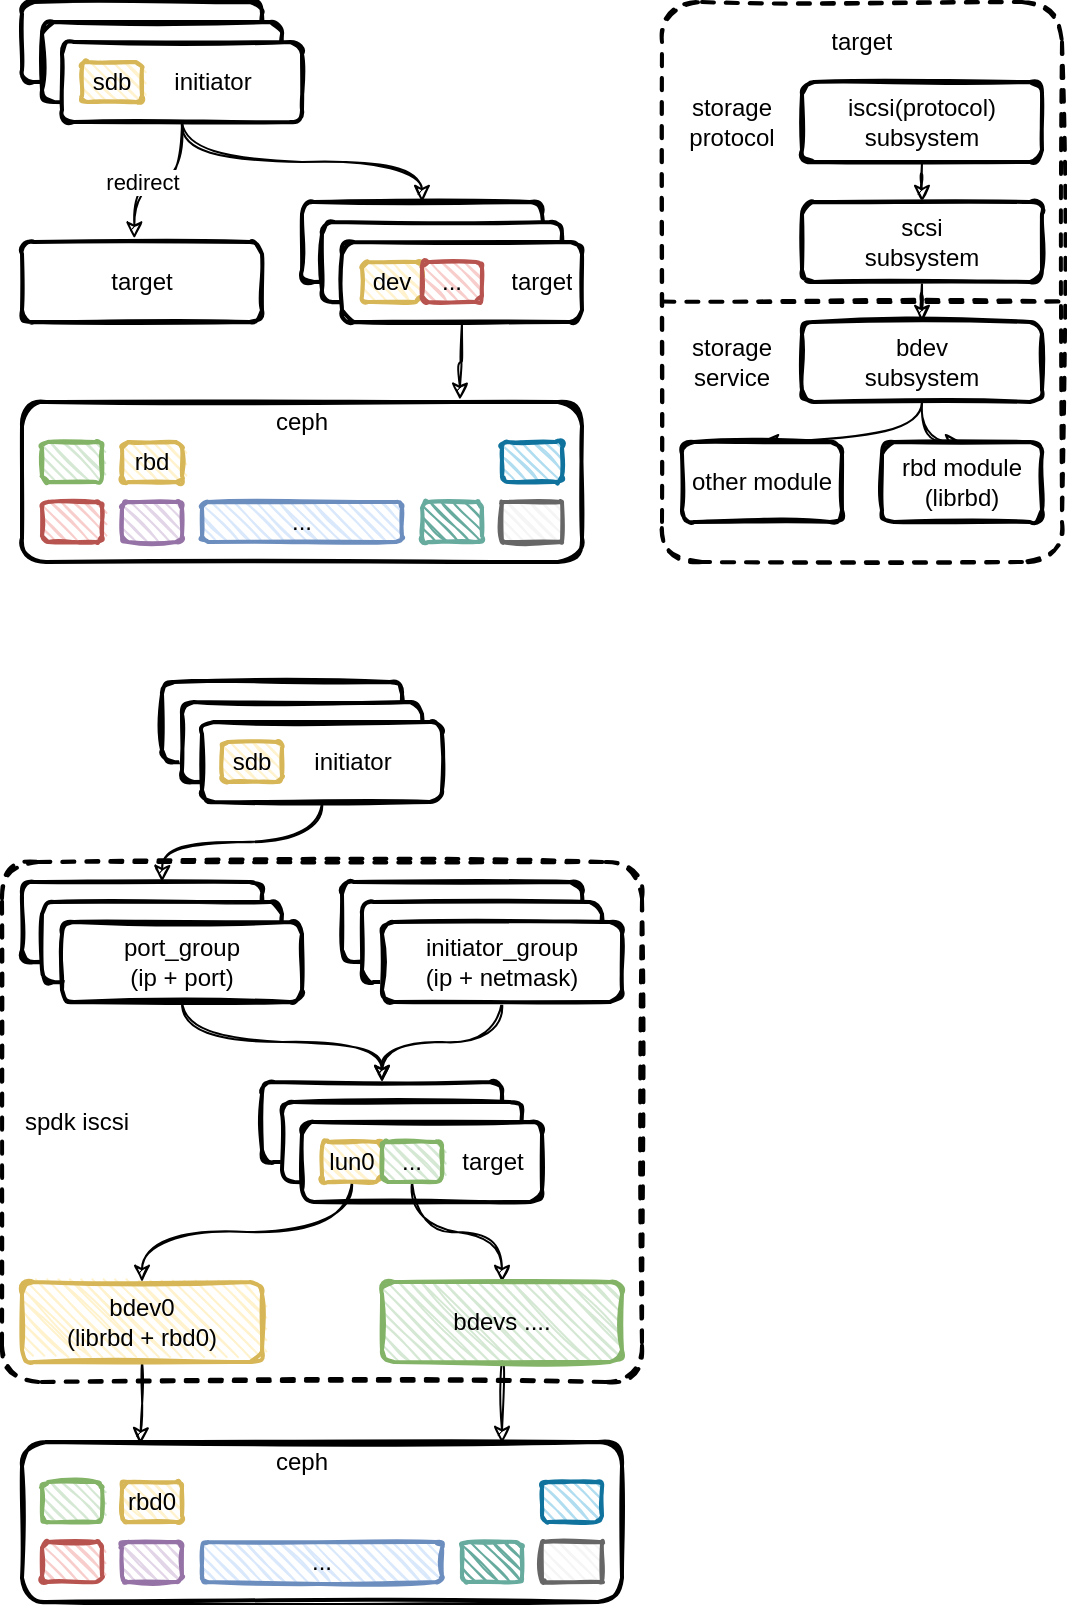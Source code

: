 <mxfile version="14.9.0" type="github" pages="2">
  <diagram id="i9xB6vIa-M3ynYu9pXNj" name="spdk_ceph">
    <mxGraphModel dx="813" dy="528" grid="1" gridSize="10" guides="1" tooltips="1" connect="1" arrows="1" fold="1" page="1" pageScale="1" pageWidth="827" pageHeight="1169" math="0" shadow="0">
      <root>
        <mxCell id="KVv1kEaTQHlU4v2rQUdV-0" />
        <mxCell id="KVv1kEaTQHlU4v2rQUdV-1" parent="KVv1kEaTQHlU4v2rQUdV-0" />
        <mxCell id="cXr7WVBPz9ogLk4yMUwH-47" value="" style="rounded=1;whiteSpace=wrap;html=1;strokeWidth=2;fillWeight=4;hachureGap=8;hachureAngle=45;sketch=1;shadow=0;fontSize=12;fontColor=#000000;dashed=1;arcSize=7;fillColor=#FFFFFF;" vertex="1" parent="KVv1kEaTQHlU4v2rQUdV-1">
          <mxGeometry x="30" y="470" width="320" height="260" as="geometry" />
        </mxCell>
        <mxCell id="8o0k4oYvMyt-2cOQT7aP-73" value="" style="rounded=1;whiteSpace=wrap;html=1;strokeWidth=2;fillWeight=4;hachureGap=8;hachureAngle=45;sketch=1;shadow=0;fontSize=12;fontColor=#000000;fillColor=#FFFFFF;dashed=1;arcSize=10;" parent="KVv1kEaTQHlU4v2rQUdV-1" vertex="1">
          <mxGeometry x="360" y="40" width="200" height="280" as="geometry" />
        </mxCell>
        <UserObject label="target" placeholders="1" name="Variable" id="8o0k4oYvMyt-2cOQT7aP-74">
          <mxCell style="text;html=1;strokeColor=none;fillColor=none;align=center;verticalAlign=middle;whiteSpace=wrap;overflow=hidden;" parent="KVv1kEaTQHlU4v2rQUdV-1" vertex="1">
            <mxGeometry x="440" y="50" width="40" height="20" as="geometry" />
          </mxCell>
        </UserObject>
        <mxCell id="8o0k4oYvMyt-2cOQT7aP-78" style="edgeStyle=orthogonalEdgeStyle;curved=1;rounded=0;sketch=1;orthogonalLoop=1;jettySize=auto;html=1;entryX=0.5;entryY=0;entryDx=0;entryDy=0;" parent="KVv1kEaTQHlU4v2rQUdV-1" source="8o0k4oYvMyt-2cOQT7aP-75" target="8o0k4oYvMyt-2cOQT7aP-77" edge="1">
          <mxGeometry relative="1" as="geometry" />
        </mxCell>
        <mxCell id="8o0k4oYvMyt-2cOQT7aP-75" value="iscsi(protocol)&lt;br&gt;subsystem" style="rounded=1;whiteSpace=wrap;html=1;strokeWidth=2;fillWeight=4;hachureGap=8;hachureAngle=45;sketch=1;shadow=0;fontSize=12;fontColor=#000000;fillColor=#FFFFFF;" parent="KVv1kEaTQHlU4v2rQUdV-1" vertex="1">
          <mxGeometry x="430" y="80" width="120" height="40" as="geometry" />
        </mxCell>
        <UserObject label="storage&lt;br&gt;protocol" placeholders="1" name="Variable" id="8o0k4oYvMyt-2cOQT7aP-76">
          <mxCell style="text;html=1;strokeColor=none;fillColor=none;align=center;verticalAlign=middle;whiteSpace=wrap;overflow=hidden;" parent="KVv1kEaTQHlU4v2rQUdV-1" vertex="1">
            <mxGeometry x="370" y="80" width="50" height="40" as="geometry" />
          </mxCell>
        </UserObject>
        <mxCell id="8o0k4oYvMyt-2cOQT7aP-80" style="edgeStyle=orthogonalEdgeStyle;curved=1;rounded=0;sketch=1;orthogonalLoop=1;jettySize=auto;html=1;entryX=0.5;entryY=0;entryDx=0;entryDy=0;" parent="KVv1kEaTQHlU4v2rQUdV-1" source="8o0k4oYvMyt-2cOQT7aP-77" target="8o0k4oYvMyt-2cOQT7aP-79" edge="1">
          <mxGeometry relative="1" as="geometry" />
        </mxCell>
        <mxCell id="8o0k4oYvMyt-2cOQT7aP-77" value="scsi&lt;br&gt;subsystem" style="rounded=1;whiteSpace=wrap;html=1;strokeWidth=2;fillWeight=4;hachureGap=8;hachureAngle=45;sketch=1;shadow=0;fontSize=12;fontColor=#000000;fillColor=#FFFFFF;" parent="KVv1kEaTQHlU4v2rQUdV-1" vertex="1">
          <mxGeometry x="430" y="140" width="120" height="40" as="geometry" />
        </mxCell>
        <mxCell id="8o0k4oYvMyt-2cOQT7aP-84" style="edgeStyle=orthogonalEdgeStyle;rounded=0;sketch=1;orthogonalLoop=1;jettySize=auto;html=1;curved=1;" parent="KVv1kEaTQHlU4v2rQUdV-1" source="8o0k4oYvMyt-2cOQT7aP-79" target="8o0k4oYvMyt-2cOQT7aP-82" edge="1">
          <mxGeometry relative="1" as="geometry" />
        </mxCell>
        <mxCell id="8o0k4oYvMyt-2cOQT7aP-85" style="edgeStyle=orthogonalEdgeStyle;curved=1;rounded=0;sketch=1;orthogonalLoop=1;jettySize=auto;html=1;entryX=0.5;entryY=0;entryDx=0;entryDy=0;" parent="KVv1kEaTQHlU4v2rQUdV-1" source="8o0k4oYvMyt-2cOQT7aP-79" target="8o0k4oYvMyt-2cOQT7aP-83" edge="1">
          <mxGeometry relative="1" as="geometry" />
        </mxCell>
        <mxCell id="8o0k4oYvMyt-2cOQT7aP-79" value="bdev&lt;br&gt;subsystem" style="rounded=1;whiteSpace=wrap;html=1;strokeWidth=2;fillWeight=4;hachureGap=8;hachureAngle=45;sketch=1;shadow=0;fontSize=12;fontColor=#000000;fillColor=#FFFFFF;" parent="KVv1kEaTQHlU4v2rQUdV-1" vertex="1">
          <mxGeometry x="430" y="200" width="120" height="40" as="geometry" />
        </mxCell>
        <UserObject label="storage&lt;br&gt;service" placeholders="1" name="Variable" id="8o0k4oYvMyt-2cOQT7aP-81">
          <mxCell style="text;html=1;strokeColor=none;fillColor=none;align=center;verticalAlign=middle;whiteSpace=wrap;overflow=hidden;" parent="KVv1kEaTQHlU4v2rQUdV-1" vertex="1">
            <mxGeometry x="370" y="200" width="50" height="40" as="geometry" />
          </mxCell>
        </UserObject>
        <mxCell id="8o0k4oYvMyt-2cOQT7aP-82" value="other module" style="rounded=1;whiteSpace=wrap;html=1;strokeWidth=2;fillWeight=4;hachureGap=8;hachureAngle=45;sketch=1;shadow=0;fontSize=12;fontColor=#000000;fillColor=#FFFFFF;" parent="KVv1kEaTQHlU4v2rQUdV-1" vertex="1">
          <mxGeometry x="370" y="260" width="80" height="40" as="geometry" />
        </mxCell>
        <mxCell id="8o0k4oYvMyt-2cOQT7aP-83" value="rbd module&lt;br&gt;(librbd)" style="rounded=1;whiteSpace=wrap;html=1;strokeWidth=2;fillWeight=4;hachureGap=8;hachureAngle=45;sketch=1;shadow=0;fontSize=12;fontColor=#000000;fillColor=#FFFFFF;" parent="KVv1kEaTQHlU4v2rQUdV-1" vertex="1">
          <mxGeometry x="470" y="260" width="80" height="40" as="geometry" />
        </mxCell>
        <mxCell id="8o0k4oYvMyt-2cOQT7aP-86" value="" style="endArrow=none;dashed=1;html=1;exitX=0.001;exitY=0.535;exitDx=0;exitDy=0;exitPerimeter=0;entryX=1;entryY=0.535;entryDx=0;entryDy=0;entryPerimeter=0;strokeWidth=2;sketch=1;" parent="KVv1kEaTQHlU4v2rQUdV-1" source="8o0k4oYvMyt-2cOQT7aP-73" target="8o0k4oYvMyt-2cOQT7aP-73" edge="1">
          <mxGeometry width="50" height="50" relative="1" as="geometry">
            <mxPoint x="640" y="230" as="sourcePoint" />
            <mxPoint x="690" y="180" as="targetPoint" />
          </mxGeometry>
        </mxCell>
        <mxCell id="cXr7WVBPz9ogLk4yMUwH-0" value="" style="rounded=1;whiteSpace=wrap;html=1;strokeWidth=2;fillWeight=4;hachureGap=8;hachureAngle=45;sketch=1;shadow=0;fontSize=12;fontColor=#000000;fillColor=#FFFFFF;" vertex="1" parent="KVv1kEaTQHlU4v2rQUdV-1">
          <mxGeometry x="110" y="380" width="120" height="40" as="geometry" />
        </mxCell>
        <mxCell id="cXr7WVBPz9ogLk4yMUwH-1" value="" style="rounded=1;whiteSpace=wrap;html=1;strokeWidth=2;fillWeight=4;hachureGap=8;hachureAngle=45;sketch=1;shadow=0;fontSize=12;fontColor=#000000;fillColor=#FFFFFF;" vertex="1" parent="KVv1kEaTQHlU4v2rQUdV-1">
          <mxGeometry x="120" y="390" width="120" height="40" as="geometry" />
        </mxCell>
        <mxCell id="cXr7WVBPz9ogLk4yMUwH-48" style="edgeStyle=orthogonalEdgeStyle;curved=1;rounded=0;sketch=1;orthogonalLoop=1;jettySize=auto;html=1;exitX=0.5;exitY=1;exitDx=0;exitDy=0;" edge="1" parent="KVv1kEaTQHlU4v2rQUdV-1" source="cXr7WVBPz9ogLk4yMUwH-2">
          <mxGeometry relative="1" as="geometry">
            <mxPoint x="110" y="480" as="targetPoint" />
          </mxGeometry>
        </mxCell>
        <mxCell id="cXr7WVBPz9ogLk4yMUwH-2" value="" style="rounded=1;whiteSpace=wrap;html=1;strokeWidth=2;fillWeight=4;hachureGap=8;hachureAngle=45;sketch=1;shadow=0;fontSize=12;fontColor=#000000;fillColor=#FFFFFF;" vertex="1" parent="KVv1kEaTQHlU4v2rQUdV-1">
          <mxGeometry x="130" y="400" width="120" height="40" as="geometry" />
        </mxCell>
        <mxCell id="cXr7WVBPz9ogLk4yMUwH-3" value="sdb" style="rounded=1;whiteSpace=wrap;html=1;strokeWidth=2;fillWeight=1;hachureGap=4;hachureAngle=45;sketch=1;shadow=0;fontSize=12;fillColor=#fff2cc;strokeColor=#d6b656;" vertex="1" parent="KVv1kEaTQHlU4v2rQUdV-1">
          <mxGeometry x="140" y="410" width="30" height="20" as="geometry" />
        </mxCell>
        <mxCell id="cXr7WVBPz9ogLk4yMUwH-30" value="" style="rounded=1;whiteSpace=wrap;html=1;strokeWidth=2;fillWeight=4;hachureGap=8;hachureAngle=45;sketch=1;shadow=0;fontSize=12;fontColor=#000000;fillColor=#FFFFFF;" vertex="1" parent="KVv1kEaTQHlU4v2rQUdV-1">
          <mxGeometry x="40" y="480" width="120" height="40" as="geometry" />
        </mxCell>
        <mxCell id="cXr7WVBPz9ogLk4yMUwH-31" value="" style="rounded=1;whiteSpace=wrap;html=1;strokeWidth=2;fillWeight=4;hachureGap=8;hachureAngle=45;sketch=1;shadow=0;fontSize=12;fontColor=#000000;fillColor=#FFFFFF;" vertex="1" parent="KVv1kEaTQHlU4v2rQUdV-1">
          <mxGeometry x="50" y="490" width="120" height="40" as="geometry" />
        </mxCell>
        <mxCell id="cXr7WVBPz9ogLk4yMUwH-40" style="edgeStyle=orthogonalEdgeStyle;rounded=0;orthogonalLoop=1;jettySize=auto;html=1;entryX=0.5;entryY=0;entryDx=0;entryDy=0;sketch=1;curved=1;" edge="1" parent="KVv1kEaTQHlU4v2rQUdV-1" source="cXr7WVBPz9ogLk4yMUwH-32" target="cXr7WVBPz9ogLk4yMUwH-37">
          <mxGeometry relative="1" as="geometry" />
        </mxCell>
        <mxCell id="cXr7WVBPz9ogLk4yMUwH-32" value="port_group&lt;br&gt;(ip + port)" style="rounded=1;whiteSpace=wrap;html=1;strokeWidth=2;fillWeight=4;hachureGap=8;hachureAngle=45;sketch=1;shadow=0;fontSize=12;fontColor=#000000;fillColor=#FFFFFF;" vertex="1" parent="KVv1kEaTQHlU4v2rQUdV-1">
          <mxGeometry x="60" y="500" width="120" height="40" as="geometry" />
        </mxCell>
        <mxCell id="cXr7WVBPz9ogLk4yMUwH-34" value="" style="rounded=1;whiteSpace=wrap;html=1;strokeWidth=2;fillWeight=4;hachureGap=8;hachureAngle=45;sketch=1;shadow=0;fontSize=12;fontColor=#000000;fillColor=#FFFFFF;" vertex="1" parent="KVv1kEaTQHlU4v2rQUdV-1">
          <mxGeometry x="200" y="480" width="120" height="40" as="geometry" />
        </mxCell>
        <mxCell id="cXr7WVBPz9ogLk4yMUwH-35" value="" style="rounded=1;whiteSpace=wrap;html=1;strokeWidth=2;fillWeight=4;hachureGap=8;hachureAngle=45;sketch=1;shadow=0;fontSize=12;fontColor=#000000;fillColor=#FFFFFF;" vertex="1" parent="KVv1kEaTQHlU4v2rQUdV-1">
          <mxGeometry x="210" y="490" width="120" height="40" as="geometry" />
        </mxCell>
        <mxCell id="cXr7WVBPz9ogLk4yMUwH-41" style="edgeStyle=orthogonalEdgeStyle;curved=1;rounded=0;sketch=1;orthogonalLoop=1;jettySize=auto;html=1;entryX=0.5;entryY=0;entryDx=0;entryDy=0;exitX=0.5;exitY=1;exitDx=0;exitDy=0;" edge="1" parent="KVv1kEaTQHlU4v2rQUdV-1" source="cXr7WVBPz9ogLk4yMUwH-33" target="cXr7WVBPz9ogLk4yMUwH-37">
          <mxGeometry relative="1" as="geometry" />
        </mxCell>
        <mxCell id="cXr7WVBPz9ogLk4yMUwH-33" value="initiator_group&lt;br&gt;(ip + netmask)" style="rounded=1;whiteSpace=wrap;html=1;strokeWidth=2;fillWeight=4;hachureGap=8;hachureAngle=45;sketch=1;shadow=0;fontSize=12;fontColor=#000000;fillColor=#FFFFFF;" vertex="1" parent="KVv1kEaTQHlU4v2rQUdV-1">
          <mxGeometry x="220" y="500" width="120" height="40" as="geometry" />
        </mxCell>
        <mxCell id="cXr7WVBPz9ogLk4yMUwH-37" value="" style="rounded=1;whiteSpace=wrap;html=1;strokeWidth=2;fillWeight=4;hachureGap=8;hachureAngle=45;sketch=1;shadow=0;fontSize=12;fontColor=#000000;fillColor=#FFFFFF;" vertex="1" parent="KVv1kEaTQHlU4v2rQUdV-1">
          <mxGeometry x="160" y="580" width="120" height="40" as="geometry" />
        </mxCell>
        <mxCell id="cXr7WVBPz9ogLk4yMUwH-38" value="" style="rounded=1;whiteSpace=wrap;html=1;strokeWidth=2;fillWeight=4;hachureGap=8;hachureAngle=45;sketch=1;shadow=0;fontSize=12;fontColor=#000000;fillColor=#FFFFFF;" vertex="1" parent="KVv1kEaTQHlU4v2rQUdV-1">
          <mxGeometry x="170" y="590" width="120" height="40" as="geometry" />
        </mxCell>
        <mxCell id="cXr7WVBPz9ogLk4yMUwH-36" value="" style="rounded=1;whiteSpace=wrap;html=1;strokeWidth=2;fillWeight=4;hachureGap=8;hachureAngle=45;sketch=1;shadow=0;fontSize=12;fontColor=#000000;fillColor=#FFFFFF;" vertex="1" parent="KVv1kEaTQHlU4v2rQUdV-1">
          <mxGeometry x="180" y="600" width="120" height="40" as="geometry" />
        </mxCell>
        <mxCell id="cXr7WVBPz9ogLk4yMUwH-49" style="edgeStyle=orthogonalEdgeStyle;curved=1;rounded=0;sketch=1;orthogonalLoop=1;jettySize=auto;html=1;exitX=0.5;exitY=1;exitDx=0;exitDy=0;" edge="1" parent="KVv1kEaTQHlU4v2rQUdV-1" source="cXr7WVBPz9ogLk4yMUwH-42" target="cXr7WVBPz9ogLk4yMUwH-46">
          <mxGeometry relative="1" as="geometry" />
        </mxCell>
        <mxCell id="cXr7WVBPz9ogLk4yMUwH-42" value="lun0" style="rounded=1;whiteSpace=wrap;html=1;strokeWidth=2;fillWeight=1;hachureGap=4;hachureAngle=45;sketch=1;shadow=0;fontSize=12;fillColor=#fff2cc;strokeColor=#d6b656;" vertex="1" parent="KVv1kEaTQHlU4v2rQUdV-1">
          <mxGeometry x="190" y="610" width="30" height="20" as="geometry" />
        </mxCell>
        <mxCell id="cXr7WVBPz9ogLk4yMUwH-43" value="initiator" style="text;html=1;align=center;verticalAlign=middle;resizable=0;points=[];autosize=1;strokeColor=none;" vertex="1" parent="KVv1kEaTQHlU4v2rQUdV-1">
          <mxGeometry x="180" y="410" width="50" height="20" as="geometry" />
        </mxCell>
        <mxCell id="cXr7WVBPz9ogLk4yMUwH-44" value="target" style="text;html=1;align=center;verticalAlign=middle;resizable=0;points=[];autosize=1;strokeColor=none;" vertex="1" parent="KVv1kEaTQHlU4v2rQUdV-1">
          <mxGeometry x="250" y="610" width="50" height="20" as="geometry" />
        </mxCell>
        <mxCell id="cXr7WVBPz9ogLk4yMUwH-51" style="edgeStyle=orthogonalEdgeStyle;curved=1;rounded=0;sketch=1;orthogonalLoop=1;jettySize=auto;html=1;" edge="1" parent="KVv1kEaTQHlU4v2rQUdV-1" source="cXr7WVBPz9ogLk4yMUwH-45" target="cXr7WVBPz9ogLk4yMUwH-50">
          <mxGeometry relative="1" as="geometry" />
        </mxCell>
        <mxCell id="cXr7WVBPz9ogLk4yMUwH-45" value="..." style="rounded=1;whiteSpace=wrap;html=1;strokeWidth=2;fillWeight=1;hachureGap=4;hachureAngle=45;sketch=1;shadow=0;fontSize=12;fillColor=#d5e8d4;strokeColor=#82b366;" vertex="1" parent="KVv1kEaTQHlU4v2rQUdV-1">
          <mxGeometry x="220" y="610" width="30" height="20" as="geometry" />
        </mxCell>
        <mxCell id="cXr7WVBPz9ogLk4yMUwH-64" style="edgeStyle=orthogonalEdgeStyle;curved=1;rounded=0;sketch=1;orthogonalLoop=1;jettySize=auto;html=1;entryX=0.197;entryY=0.014;entryDx=0;entryDy=0;entryPerimeter=0;" edge="1" parent="KVv1kEaTQHlU4v2rQUdV-1" source="cXr7WVBPz9ogLk4yMUwH-46" target="cXr7WVBPz9ogLk4yMUwH-53">
          <mxGeometry relative="1" as="geometry" />
        </mxCell>
        <mxCell id="cXr7WVBPz9ogLk4yMUwH-46" value="bdev0&lt;br&gt;(librbd + rbd0)" style="rounded=1;whiteSpace=wrap;html=1;strokeWidth=2;fillWeight=1;hachureGap=4;hachureAngle=45;sketch=1;shadow=0;fontSize=12;fillColor=#fff2cc;strokeColor=#d6b656;" vertex="1" parent="KVv1kEaTQHlU4v2rQUdV-1">
          <mxGeometry x="40" y="680" width="120" height="40" as="geometry" />
        </mxCell>
        <mxCell id="cXr7WVBPz9ogLk4yMUwH-63" style="edgeStyle=orthogonalEdgeStyle;curved=1;rounded=0;sketch=1;orthogonalLoop=1;jettySize=auto;html=1;entryX=0.8;entryY=0.007;entryDx=0;entryDy=0;entryPerimeter=0;" edge="1" parent="KVv1kEaTQHlU4v2rQUdV-1" source="cXr7WVBPz9ogLk4yMUwH-50" target="cXr7WVBPz9ogLk4yMUwH-53">
          <mxGeometry relative="1" as="geometry" />
        </mxCell>
        <mxCell id="cXr7WVBPz9ogLk4yMUwH-50" value="bdevs ...." style="rounded=1;whiteSpace=wrap;html=1;strokeWidth=2;fillWeight=1;hachureGap=4;hachureAngle=45;sketch=1;shadow=0;fontSize=12;fillColor=#d5e8d4;strokeColor=#82b366;" vertex="1" parent="KVv1kEaTQHlU4v2rQUdV-1">
          <mxGeometry x="220" y="680" width="120" height="40" as="geometry" />
        </mxCell>
        <mxCell id="8o0k4oYvMyt-2cOQT7aP-0" value="" style="rounded=1;whiteSpace=wrap;html=1;strokeWidth=2;fillWeight=4;hachureGap=8;hachureAngle=45;sketch=1;shadow=0;fontSize=12;fontColor=#000000;fillColor=#FFFFFF;" parent="KVv1kEaTQHlU4v2rQUdV-1" vertex="1">
          <mxGeometry x="40" y="40" width="120" height="40" as="geometry" />
        </mxCell>
        <mxCell id="8o0k4oYvMyt-2cOQT7aP-1" value="" style="rounded=1;whiteSpace=wrap;html=1;strokeWidth=2;fillWeight=4;hachureGap=8;hachureAngle=45;sketch=1;shadow=0;fontSize=12;fontColor=#000000;fillColor=#FFFFFF;" parent="KVv1kEaTQHlU4v2rQUdV-1" vertex="1">
          <mxGeometry x="50" y="50" width="120" height="40" as="geometry" />
        </mxCell>
        <mxCell id="8o0k4oYvMyt-2cOQT7aP-2" value="" style="rounded=1;whiteSpace=wrap;html=1;strokeWidth=2;fillWeight=4;hachureGap=8;hachureAngle=45;sketch=1;shadow=0;fontSize=12;fontColor=#000000;fillColor=#FFFFFF;" parent="KVv1kEaTQHlU4v2rQUdV-1" vertex="1">
          <mxGeometry x="60" y="60" width="120" height="40" as="geometry" />
        </mxCell>
        <mxCell id="8o0k4oYvMyt-2cOQT7aP-3" value="target" style="rounded=1;whiteSpace=wrap;html=1;strokeWidth=2;fillWeight=4;hachureGap=8;hachureAngle=45;sketch=1;shadow=0;fontSize=12;fontColor=#000000;fillColor=#FFFFFF;" parent="KVv1kEaTQHlU4v2rQUdV-1" vertex="1">
          <mxGeometry x="40" y="160" width="120" height="40" as="geometry" />
        </mxCell>
        <mxCell id="8o0k4oYvMyt-2cOQT7aP-7" style="edgeStyle=orthogonalEdgeStyle;rounded=0;orthogonalLoop=1;jettySize=auto;html=1;entryX=0.468;entryY=-0.043;entryDx=0;entryDy=0;entryPerimeter=0;curved=1;sketch=1;" parent="KVv1kEaTQHlU4v2rQUdV-1" source="8o0k4oYvMyt-2cOQT7aP-2" target="8o0k4oYvMyt-2cOQT7aP-3" edge="1">
          <mxGeometry x="40" y="40" as="geometry" />
        </mxCell>
        <mxCell id="8o0k4oYvMyt-2cOQT7aP-12" value="redirect" style="edgeLabel;html=1;align=center;verticalAlign=middle;resizable=0;points=[];" parent="8o0k4oYvMyt-2cOQT7aP-7" vertex="1" connectable="0">
          <mxGeometry x="-0.133" y="-4" relative="1" as="geometry">
            <mxPoint x="-15" y="4" as="offset" />
          </mxGeometry>
        </mxCell>
        <mxCell id="8o0k4oYvMyt-2cOQT7aP-4" value="" style="rounded=1;whiteSpace=wrap;html=1;strokeWidth=2;fillWeight=4;hachureGap=8;hachureAngle=45;sketch=1;shadow=0;fontSize=12;fontColor=#000000;fillColor=#FFFFFF;" parent="KVv1kEaTQHlU4v2rQUdV-1" vertex="1">
          <mxGeometry x="180" y="140" width="120" height="40" as="geometry" />
        </mxCell>
        <mxCell id="8o0k4oYvMyt-2cOQT7aP-8" style="edgeStyle=orthogonalEdgeStyle;curved=1;rounded=0;sketch=1;orthogonalLoop=1;jettySize=auto;html=1;entryX=0.5;entryY=0;entryDx=0;entryDy=0;exitX=0.5;exitY=1;exitDx=0;exitDy=0;" parent="KVv1kEaTQHlU4v2rQUdV-1" source="8o0k4oYvMyt-2cOQT7aP-2" target="8o0k4oYvMyt-2cOQT7aP-4" edge="1">
          <mxGeometry x="40" y="40" as="geometry" />
        </mxCell>
        <mxCell id="8o0k4oYvMyt-2cOQT7aP-5" value="" style="rounded=1;whiteSpace=wrap;html=1;strokeWidth=2;fillWeight=4;hachureGap=8;hachureAngle=45;sketch=1;shadow=0;fontSize=12;fontColor=#000000;fillColor=#FFFFFF;" parent="KVv1kEaTQHlU4v2rQUdV-1" vertex="1">
          <mxGeometry x="190" y="150" width="120" height="40" as="geometry" />
        </mxCell>
        <mxCell id="8o0k4oYvMyt-2cOQT7aP-6" value="" style="rounded=1;whiteSpace=wrap;html=1;strokeWidth=2;fillWeight=4;hachureGap=8;hachureAngle=45;sketch=1;shadow=0;fontSize=12;fontColor=#000000;fillColor=#FFFFFF;" parent="KVv1kEaTQHlU4v2rQUdV-1" vertex="1">
          <mxGeometry x="200" y="160" width="120" height="40" as="geometry" />
        </mxCell>
        <mxCell id="8o0k4oYvMyt-2cOQT7aP-9" value="" style="rounded=1;whiteSpace=wrap;html=1;strokeWidth=2;fillWeight=4;hachureGap=8;hachureAngle=45;sketch=1;shadow=0;fontSize=12;fontColor=#000000;fillColor=#FFFFFF;" parent="KVv1kEaTQHlU4v2rQUdV-1" vertex="1">
          <mxGeometry x="40" y="240" width="280" height="80" as="geometry" />
        </mxCell>
        <mxCell id="8o0k4oYvMyt-2cOQT7aP-11" style="edgeStyle=orthogonalEdgeStyle;curved=1;rounded=0;sketch=1;orthogonalLoop=1;jettySize=auto;html=1;entryX=0.782;entryY=-0.014;entryDx=0;entryDy=0;entryPerimeter=0;" parent="KVv1kEaTQHlU4v2rQUdV-1" source="8o0k4oYvMyt-2cOQT7aP-6" target="8o0k4oYvMyt-2cOQT7aP-9" edge="1">
          <mxGeometry x="40" y="40" as="geometry" />
        </mxCell>
        <UserObject label="ceph" placeholders="1" name="Variable" id="8o0k4oYvMyt-2cOQT7aP-13">
          <mxCell style="text;html=1;strokeColor=none;fillColor=none;align=center;verticalAlign=middle;whiteSpace=wrap;overflow=hidden;" parent="KVv1kEaTQHlU4v2rQUdV-1" vertex="1">
            <mxGeometry x="160" y="240" width="40" height="20" as="geometry" />
          </mxCell>
        </UserObject>
        <mxCell id="8o0k4oYvMyt-2cOQT7aP-15" value="" style="rounded=1;whiteSpace=wrap;html=1;strokeWidth=2;fillWeight=1;hachureGap=4;hachureAngle=45;sketch=1;shadow=0;fontSize=12;fillColor=#d5e8d4;strokeColor=#82b366;" parent="KVv1kEaTQHlU4v2rQUdV-1" vertex="1">
          <mxGeometry x="50" y="260" width="30" height="20" as="geometry" />
        </mxCell>
        <mxCell id="8o0k4oYvMyt-2cOQT7aP-16" value="" style="rounded=1;whiteSpace=wrap;html=1;strokeWidth=2;fillWeight=1;hachureGap=4;hachureAngle=45;sketch=1;shadow=0;fontSize=12;fillColor=#f8cecc;strokeColor=#b85450;" parent="KVv1kEaTQHlU4v2rQUdV-1" vertex="1">
          <mxGeometry x="50" y="290" width="30" height="20" as="geometry" />
        </mxCell>
        <mxCell id="8o0k4oYvMyt-2cOQT7aP-17" value="rbd" style="rounded=1;whiteSpace=wrap;html=1;strokeWidth=2;fillWeight=1;hachureGap=4;hachureAngle=45;sketch=1;shadow=0;fontSize=12;fillColor=#fff2cc;strokeColor=#d6b656;" parent="KVv1kEaTQHlU4v2rQUdV-1" vertex="1">
          <mxGeometry x="90" y="260" width="30" height="20" as="geometry" />
        </mxCell>
        <mxCell id="8o0k4oYvMyt-2cOQT7aP-18" value="" style="rounded=1;whiteSpace=wrap;html=1;strokeWidth=2;fillWeight=1;hachureGap=4;hachureAngle=45;sketch=1;shadow=0;fontSize=12;fillColor=#e1d5e7;strokeColor=#9673a6;" parent="KVv1kEaTQHlU4v2rQUdV-1" vertex="1">
          <mxGeometry x="90" y="290" width="30" height="20" as="geometry" />
        </mxCell>
        <mxCell id="8o0k4oYvMyt-2cOQT7aP-36" value="..." style="rounded=1;whiteSpace=wrap;html=1;strokeWidth=2;fillWeight=1;hachureGap=4;hachureAngle=45;sketch=1;shadow=0;fontSize=12;fillColor=#dae8fc;strokeColor=#6c8ebf;" parent="KVv1kEaTQHlU4v2rQUdV-1" vertex="1">
          <mxGeometry x="130" y="290" width="100" height="20" as="geometry" />
        </mxCell>
        <mxCell id="8o0k4oYvMyt-2cOQT7aP-37" value="" style="rounded=1;whiteSpace=wrap;html=1;strokeWidth=2;fillWeight=1;hachureGap=4;hachureAngle=45;sketch=1;shadow=0;fontSize=12;fillColor=#b1ddf0;strokeColor=#10739e;" parent="KVv1kEaTQHlU4v2rQUdV-1" vertex="1">
          <mxGeometry x="280" y="260" width="30" height="20" as="geometry" />
        </mxCell>
        <mxCell id="8o0k4oYvMyt-2cOQT7aP-38" value="" style="rounded=1;whiteSpace=wrap;html=1;strokeWidth=2;fillWeight=1;hachureGap=4;hachureAngle=45;sketch=1;shadow=0;fontSize=12;fillColor=#f5f5f5;strokeColor=#666666;arcSize=0;fontColor=#333333;" parent="KVv1kEaTQHlU4v2rQUdV-1" vertex="1">
          <mxGeometry x="280" y="290" width="30" height="20" as="geometry" />
        </mxCell>
        <mxCell id="8o0k4oYvMyt-2cOQT7aP-40" value="dev" style="rounded=1;whiteSpace=wrap;html=1;strokeWidth=2;fillWeight=1;hachureGap=4;hachureAngle=45;sketch=1;shadow=0;fontSize=12;fillColor=#fff2cc;strokeColor=#d6b656;" parent="KVv1kEaTQHlU4v2rQUdV-1" vertex="1">
          <mxGeometry x="210" y="170" width="30" height="20" as="geometry" />
        </mxCell>
        <mxCell id="8o0k4oYvMyt-2cOQT7aP-41" value="..." style="rounded=1;whiteSpace=wrap;html=1;strokeWidth=2;fillWeight=1;hachureGap=4;hachureAngle=45;sketch=1;shadow=0;fontSize=12;fillColor=#f8cecc;strokeColor=#b85450;" parent="KVv1kEaTQHlU4v2rQUdV-1" vertex="1">
          <mxGeometry x="240" y="170" width="30" height="20" as="geometry" />
        </mxCell>
        <UserObject label="target" placeholders="1" name="Variable" id="8o0k4oYvMyt-2cOQT7aP-43">
          <mxCell style="text;html=1;strokeColor=none;fillColor=none;align=center;verticalAlign=middle;whiteSpace=wrap;overflow=hidden;" parent="KVv1kEaTQHlU4v2rQUdV-1" vertex="1">
            <mxGeometry x="280" y="170" width="40" height="20" as="geometry" />
          </mxCell>
        </UserObject>
        <mxCell id="8o0k4oYvMyt-2cOQT7aP-44" value="sdb" style="rounded=1;whiteSpace=wrap;html=1;strokeWidth=2;fillWeight=1;hachureGap=4;hachureAngle=45;sketch=1;shadow=0;fontSize=12;fillColor=#fff2cc;strokeColor=#d6b656;" parent="KVv1kEaTQHlU4v2rQUdV-1" vertex="1">
          <mxGeometry x="70" y="70" width="30" height="20" as="geometry" />
        </mxCell>
        <mxCell id="8o0k4oYvMyt-2cOQT7aP-45" value="" style="rounded=1;whiteSpace=wrap;html=1;strokeWidth=2;fillWeight=1;hachureGap=4;hachureAngle=45;sketch=1;shadow=0;fontSize=12;fillColor=#67AB9F;strokeColor=#67AB9F;" parent="KVv1kEaTQHlU4v2rQUdV-1" vertex="1">
          <mxGeometry x="240" y="290" width="30" height="20" as="geometry" />
        </mxCell>
        <mxCell id="cXr7WVBPz9ogLk4yMUwH-53" value="" style="rounded=1;whiteSpace=wrap;html=1;strokeWidth=2;fillWeight=4;hachureGap=8;hachureAngle=45;sketch=1;shadow=0;fontSize=12;fontColor=#000000;fillColor=#FFFFFF;" vertex="1" parent="KVv1kEaTQHlU4v2rQUdV-1">
          <mxGeometry x="40" y="760" width="300" height="80" as="geometry" />
        </mxCell>
        <UserObject label="ceph" placeholders="1" name="Variable" id="cXr7WVBPz9ogLk4yMUwH-54">
          <mxCell style="text;html=1;strokeColor=none;fillColor=none;align=center;verticalAlign=middle;whiteSpace=wrap;overflow=hidden;" vertex="1" parent="KVv1kEaTQHlU4v2rQUdV-1">
            <mxGeometry x="160" y="760" width="40" height="20" as="geometry" />
          </mxCell>
        </UserObject>
        <mxCell id="cXr7WVBPz9ogLk4yMUwH-55" value="" style="rounded=1;whiteSpace=wrap;html=1;strokeWidth=2;fillWeight=1;hachureGap=4;hachureAngle=45;sketch=1;shadow=0;fontSize=12;fillColor=#d5e8d4;strokeColor=#82b366;" vertex="1" parent="KVv1kEaTQHlU4v2rQUdV-1">
          <mxGeometry x="50" y="780" width="30" height="20" as="geometry" />
        </mxCell>
        <mxCell id="cXr7WVBPz9ogLk4yMUwH-56" value="" style="rounded=1;whiteSpace=wrap;html=1;strokeWidth=2;fillWeight=1;hachureGap=4;hachureAngle=45;sketch=1;shadow=0;fontSize=12;fillColor=#f8cecc;strokeColor=#b85450;" vertex="1" parent="KVv1kEaTQHlU4v2rQUdV-1">
          <mxGeometry x="50" y="810" width="30" height="20" as="geometry" />
        </mxCell>
        <mxCell id="cXr7WVBPz9ogLk4yMUwH-57" value="rbd0" style="rounded=1;whiteSpace=wrap;html=1;strokeWidth=2;fillWeight=1;hachureGap=4;hachureAngle=45;sketch=1;shadow=0;fontSize=12;fillColor=#fff2cc;strokeColor=#d6b656;" vertex="1" parent="KVv1kEaTQHlU4v2rQUdV-1">
          <mxGeometry x="90" y="780" width="30" height="20" as="geometry" />
        </mxCell>
        <mxCell id="cXr7WVBPz9ogLk4yMUwH-58" value="" style="rounded=1;whiteSpace=wrap;html=1;strokeWidth=2;fillWeight=1;hachureGap=4;hachureAngle=45;sketch=1;shadow=0;fontSize=12;fillColor=#e1d5e7;strokeColor=#9673a6;" vertex="1" parent="KVv1kEaTQHlU4v2rQUdV-1">
          <mxGeometry x="90" y="810" width="30" height="20" as="geometry" />
        </mxCell>
        <mxCell id="cXr7WVBPz9ogLk4yMUwH-59" value="..." style="rounded=1;whiteSpace=wrap;html=1;strokeWidth=2;fillWeight=1;hachureGap=4;hachureAngle=45;sketch=1;shadow=0;fontSize=12;fillColor=#dae8fc;strokeColor=#6c8ebf;" vertex="1" parent="KVv1kEaTQHlU4v2rQUdV-1">
          <mxGeometry x="130" y="810" width="120" height="20" as="geometry" />
        </mxCell>
        <mxCell id="cXr7WVBPz9ogLk4yMUwH-60" value="" style="rounded=1;whiteSpace=wrap;html=1;strokeWidth=2;fillWeight=1;hachureGap=4;hachureAngle=45;sketch=1;shadow=0;fontSize=12;fillColor=#b1ddf0;strokeColor=#10739e;" vertex="1" parent="KVv1kEaTQHlU4v2rQUdV-1">
          <mxGeometry x="300" y="780" width="30" height="20" as="geometry" />
        </mxCell>
        <mxCell id="cXr7WVBPz9ogLk4yMUwH-61" value="" style="rounded=1;whiteSpace=wrap;html=1;strokeWidth=2;fillWeight=1;hachureGap=4;hachureAngle=45;sketch=1;shadow=0;fontSize=12;fillColor=#f5f5f5;strokeColor=#666666;arcSize=0;fontColor=#333333;" vertex="1" parent="KVv1kEaTQHlU4v2rQUdV-1">
          <mxGeometry x="300" y="810" width="30" height="20" as="geometry" />
        </mxCell>
        <mxCell id="cXr7WVBPz9ogLk4yMUwH-62" value="" style="rounded=1;whiteSpace=wrap;html=1;strokeWidth=2;fillWeight=1;hachureGap=4;hachureAngle=45;sketch=1;shadow=0;fontSize=12;fillColor=#67AB9F;strokeColor=#67AB9F;" vertex="1" parent="KVv1kEaTQHlU4v2rQUdV-1">
          <mxGeometry x="260" y="810" width="30" height="20" as="geometry" />
        </mxCell>
        <mxCell id="cXr7WVBPz9ogLk4yMUwH-65" value="initiator" style="text;html=1;align=center;verticalAlign=middle;resizable=0;points=[];autosize=1;strokeColor=none;" vertex="1" parent="KVv1kEaTQHlU4v2rQUdV-1">
          <mxGeometry x="110" y="70" width="50" height="20" as="geometry" />
        </mxCell>
        <UserObject label="spdk iscsi" placeholders="1" name="Variable" id="cXr7WVBPz9ogLk4yMUwH-67">
          <mxCell style="text;html=1;strokeColor=none;fillColor=none;align=center;verticalAlign=middle;whiteSpace=wrap;overflow=hidden;" vertex="1" parent="KVv1kEaTQHlU4v2rQUdV-1">
            <mxGeometry x="35" y="590" width="65" height="20" as="geometry" />
          </mxCell>
        </UserObject>
      </root>
    </mxGraphModel>
  </diagram>
  <diagram id="2AkAZZOOgoFBy40XKjhD" name="spdk_iscsi">
    <mxGraphModel dx="981" dy="637" grid="1" gridSize="10" guides="1" tooltips="1" connect="1" arrows="1" fold="1" page="1" pageScale="1" pageWidth="827" pageHeight="1169" math="0" shadow="0">
      <root>
        <mxCell id="0" />
        <mxCell id="1" parent="0" />
        <mxCell id="6PNHSr4lHcM40_FDZ9yp-5" style="edgeStyle=orthogonalEdgeStyle;curved=1;rounded=0;sketch=1;orthogonalLoop=1;jettySize=auto;html=1;entryX=0;entryY=0.5;entryDx=0;entryDy=0;dashed=1;fontSize=12;fontColor=#000000;" parent="1" source="6PNHSr4lHcM40_FDZ9yp-1" target="6PNHSr4lHcM40_FDZ9yp-2" edge="1">
          <mxGeometry relative="1" as="geometry" />
        </mxCell>
        <mxCell id="6PNHSr4lHcM40_FDZ9yp-1" value="iscsi_subsystem_init" style="rounded=1;whiteSpace=wrap;html=1;strokeWidth=2;fillWeight=4;hachureGap=8;hachureAngle=45;sketch=1;shadow=0;fontSize=12;fontColor=#000000;fillColor=#FFFFFF;" parent="1" vertex="1">
          <mxGeometry x="40" y="40" width="120" height="40" as="geometry" />
        </mxCell>
        <mxCell id="6PNHSr4lHcM40_FDZ9yp-6" style="edgeStyle=orthogonalEdgeStyle;curved=1;rounded=0;sketch=1;orthogonalLoop=1;jettySize=auto;html=1;entryX=0;entryY=0.5;entryDx=0;entryDy=0;dashed=1;fontSize=12;fontColor=#000000;" parent="1" source="6PNHSr4lHcM40_FDZ9yp-2" target="6PNHSr4lHcM40_FDZ9yp-3" edge="1">
          <mxGeometry relative="1" as="geometry" />
        </mxCell>
        <mxCell id="6PNHSr4lHcM40_FDZ9yp-13" style="edgeStyle=orthogonalEdgeStyle;curved=1;rounded=0;sketch=1;orthogonalLoop=1;jettySize=auto;html=1;entryX=0.5;entryY=0;entryDx=0;entryDy=0;dashed=1;fontSize=12;fontColor=#000000;" parent="1" source="6PNHSr4lHcM40_FDZ9yp-2" target="6PNHSr4lHcM40_FDZ9yp-9" edge="1">
          <mxGeometry relative="1" as="geometry" />
        </mxCell>
        <mxCell id="6PNHSr4lHcM40_FDZ9yp-2" value="spdk_iscsi_init" style="rounded=1;whiteSpace=wrap;html=1;strokeWidth=2;fillWeight=4;hachureGap=8;hachureAngle=45;sketch=1;shadow=0;fontSize=12;fontColor=#000000;fillColor=#FFFFFF;" parent="1" vertex="1">
          <mxGeometry x="200" y="40" width="120" height="40" as="geometry" />
        </mxCell>
        <mxCell id="6PNHSr4lHcM40_FDZ9yp-7" style="edgeStyle=orthogonalEdgeStyle;curved=1;rounded=0;sketch=1;orthogonalLoop=1;jettySize=auto;html=1;entryX=0;entryY=0.5;entryDx=0;entryDy=0;dashed=1;fontSize=12;fontColor=#000000;" parent="1" source="6PNHSr4lHcM40_FDZ9yp-3" target="6PNHSr4lHcM40_FDZ9yp-4" edge="1">
          <mxGeometry relative="1" as="geometry" />
        </mxCell>
        <mxCell id="6PNHSr4lHcM40_FDZ9yp-3" value="iscsi_subsystem_&lt;br&gt;init_complete" style="rounded=1;whiteSpace=wrap;html=1;strokeWidth=2;fillWeight=4;hachureGap=8;hachureAngle=45;sketch=1;shadow=0;fontSize=12;fontColor=#000000;fillColor=#FFFFFF;" parent="1" vertex="1">
          <mxGeometry x="360" y="40" width="120" height="40" as="geometry" />
        </mxCell>
        <mxCell id="6PNHSr4lHcM40_FDZ9yp-4" value="spdk_subsystem_&lt;br&gt;init_next" style="rounded=1;whiteSpace=wrap;html=1;strokeWidth=2;fillWeight=4;hachureGap=8;hachureAngle=45;sketch=1;shadow=0;fontSize=12;fontColor=#000000;fillColor=#FFFFFF;" parent="1" vertex="1">
          <mxGeometry x="520" y="40" width="120" height="40" as="geometry" />
        </mxCell>
        <UserObject label="callback" placeholders="1" name="Variable" id="6PNHSr4lHcM40_FDZ9yp-8">
          <mxCell style="text;html=1;strokeColor=none;fillColor=none;align=center;verticalAlign=middle;whiteSpace=wrap;overflow=hidden;shadow=0;sketch=1;fillWeight=1;hachureGap=4;fontSize=12;fontColor=#000000;" parent="1" vertex="1">
            <mxGeometry x="310" y="20" width="60" height="20" as="geometry" />
          </mxCell>
        </UserObject>
        <mxCell id="6PNHSr4lHcM40_FDZ9yp-14" style="edgeStyle=orthogonalEdgeStyle;curved=1;rounded=0;sketch=1;orthogonalLoop=1;jettySize=auto;html=1;entryX=0.5;entryY=0;entryDx=0;entryDy=0;fontSize=12;fontColor=#000000;" parent="1" source="6PNHSr4lHcM40_FDZ9yp-9" target="6PNHSr4lHcM40_FDZ9yp-11" edge="1">
          <mxGeometry relative="1" as="geometry" />
        </mxCell>
        <mxCell id="6PNHSr4lHcM40_FDZ9yp-19" style="edgeStyle=orthogonalEdgeStyle;curved=1;rounded=0;sketch=1;orthogonalLoop=1;jettySize=auto;html=1;entryX=0;entryY=0.5;entryDx=0;entryDy=0;fontSize=12;fontColor=#000000;dashed=1;" parent="1" source="6PNHSr4lHcM40_FDZ9yp-9" target="6PNHSr4lHcM40_FDZ9yp-18" edge="1">
          <mxGeometry relative="1" as="geometry" />
        </mxCell>
        <mxCell id="6PNHSr4lHcM40_FDZ9yp-9" value="iscsi_parse_globals" style="rounded=1;whiteSpace=wrap;html=1;strokeWidth=2;fillWeight=4;hachureGap=8;hachureAngle=45;sketch=1;shadow=0;fontSize=12;fontColor=#000000;fillColor=#FFFFFF;" parent="1" vertex="1">
          <mxGeometry x="200" y="100" width="120" height="40" as="geometry" />
        </mxCell>
        <mxCell id="6PNHSr4lHcM40_FDZ9yp-16" style="edgeStyle=orthogonalEdgeStyle;curved=1;rounded=0;sketch=1;orthogonalLoop=1;jettySize=auto;html=1;entryX=0.5;entryY=0;entryDx=0;entryDy=0;fontSize=12;fontColor=#000000;" parent="1" source="6PNHSr4lHcM40_FDZ9yp-11" target="6PNHSr4lHcM40_FDZ9yp-15" edge="1">
          <mxGeometry relative="1" as="geometry" />
        </mxCell>
        <mxCell id="6PNHSr4lHcM40_FDZ9yp-11" value="rc &amp;lt; 0" style="rhombus;whiteSpace=wrap;html=1;strokeWidth=2;fillWeight=-1;hachureGap=8;fillStyle=cross-hatch;sketch=1;shadow=0;fontSize=12;fontColor=#000000;fillColor=#FFFFFF;" parent="1" vertex="1">
          <mxGeometry x="200" y="160" width="120" height="40" as="geometry" />
        </mxCell>
        <mxCell id="6PNHSr4lHcM40_FDZ9yp-15" value="iscsi_init_complete(-1)" style="rounded=1;whiteSpace=wrap;html=1;strokeWidth=2;fillWeight=4;hachureGap=8;hachureAngle=45;sketch=1;shadow=0;fontSize=12;fontColor=#000000;fillColor=#FFFFFF;" parent="1" vertex="1">
          <mxGeometry x="200" y="220" width="120" height="40" as="geometry" />
        </mxCell>
        <UserObject label="true" placeholders="1" name="Variable" id="6PNHSr4lHcM40_FDZ9yp-17">
          <mxCell style="text;html=1;strokeColor=none;fillColor=none;align=center;verticalAlign=middle;whiteSpace=wrap;overflow=hidden;shadow=0;sketch=1;fillWeight=1;hachureGap=4;fontSize=12;fontColor=#000000;" parent="1" vertex="1">
            <mxGeometry x="260" y="200" width="60" height="20" as="geometry" />
          </mxCell>
        </UserObject>
        <mxCell id="6PNHSr4lHcM40_FDZ9yp-21" style="edgeStyle=orthogonalEdgeStyle;curved=1;rounded=0;sketch=1;orthogonalLoop=1;jettySize=auto;html=1;entryX=0.5;entryY=0;entryDx=0;entryDy=0;fontSize=12;fontColor=#000000;" parent="1" source="6PNHSr4lHcM40_FDZ9yp-18" target="6PNHSr4lHcM40_FDZ9yp-20" edge="1">
          <mxGeometry relative="1" as="geometry" />
        </mxCell>
        <mxCell id="6PNHSr4lHcM40_FDZ9yp-27" style="edgeStyle=orthogonalEdgeStyle;curved=1;rounded=0;sketch=1;orthogonalLoop=1;jettySize=auto;html=1;entryX=0;entryY=0.5;entryDx=0;entryDy=0;fontSize=12;fontColor=#000000;dashed=1;" parent="1" source="6PNHSr4lHcM40_FDZ9yp-18" target="6PNHSr4lHcM40_FDZ9yp-26" edge="1">
          <mxGeometry relative="1" as="geometry" />
        </mxCell>
        <mxCell id="6PNHSr4lHcM40_FDZ9yp-18" value="iscsi_initialize_&lt;br&gt;global_params" style="rounded=1;whiteSpace=wrap;html=1;strokeWidth=2;fillWeight=4;hachureGap=8;hachureAngle=45;sketch=1;shadow=0;fontSize=12;fontColor=#000000;fillColor=#FFFFFF;" parent="1" vertex="1">
          <mxGeometry x="360" y="100" width="120" height="40" as="geometry" />
        </mxCell>
        <mxCell id="6PNHSr4lHcM40_FDZ9yp-24" style="edgeStyle=orthogonalEdgeStyle;curved=1;rounded=0;sketch=1;orthogonalLoop=1;jettySize=auto;html=1;entryX=0.5;entryY=0;entryDx=0;entryDy=0;fontSize=12;fontColor=#000000;" parent="1" source="6PNHSr4lHcM40_FDZ9yp-20" target="6PNHSr4lHcM40_FDZ9yp-22" edge="1">
          <mxGeometry relative="1" as="geometry" />
        </mxCell>
        <mxCell id="6PNHSr4lHcM40_FDZ9yp-29" style="edgeStyle=orthogonalEdgeStyle;curved=1;rounded=0;sketch=1;orthogonalLoop=1;jettySize=auto;html=1;dashed=1;fontSize=12;fontColor=#000000;" parent="1" source="6PNHSr4lHcM40_FDZ9yp-20" target="6PNHSr4lHcM40_FDZ9yp-28" edge="1">
          <mxGeometry relative="1" as="geometry" />
        </mxCell>
        <mxCell id="6PNHSr4lHcM40_FDZ9yp-20" value="iscsi_initialize_&lt;br&gt;all_pools" style="rounded=1;whiteSpace=wrap;html=1;strokeWidth=2;fillWeight=4;hachureGap=8;hachureAngle=45;sketch=1;shadow=0;fontSize=12;fontColor=#000000;fillColor=#FFFFFF;" parent="1" vertex="1">
          <mxGeometry x="360" y="160" width="120" height="40" as="geometry" />
        </mxCell>
        <mxCell id="6PNHSr4lHcM40_FDZ9yp-25" style="edgeStyle=orthogonalEdgeStyle;curved=1;rounded=0;sketch=1;orthogonalLoop=1;jettySize=auto;html=1;entryX=0.5;entryY=0;entryDx=0;entryDy=0;fontSize=12;fontColor=#000000;" parent="1" source="6PNHSr4lHcM40_FDZ9yp-22" target="6PNHSr4lHcM40_FDZ9yp-23" edge="1">
          <mxGeometry relative="1" as="geometry" />
        </mxCell>
        <mxCell id="6PNHSr4lHcM40_FDZ9yp-36" style="edgeStyle=orthogonalEdgeStyle;curved=1;rounded=0;sketch=1;orthogonalLoop=1;jettySize=auto;html=1;entryX=0;entryY=0.5;entryDx=0;entryDy=0;fontSize=12;fontColor=#000000;dashed=1;" parent="1" source="6PNHSr4lHcM40_FDZ9yp-22" target="6PNHSr4lHcM40_FDZ9yp-35" edge="1">
          <mxGeometry relative="1" as="geometry" />
        </mxCell>
        <mxCell id="6PNHSr4lHcM40_FDZ9yp-22" value="initialize_iscsi_conns" style="rounded=1;whiteSpace=wrap;html=1;strokeWidth=2;fillWeight=4;hachureGap=8;hachureAngle=45;sketch=1;shadow=0;fontSize=12;fontColor=#000000;fillColor=#FFFFFF;" parent="1" vertex="1">
          <mxGeometry x="360" y="220" width="120" height="40" as="geometry" />
        </mxCell>
        <mxCell id="6PNHSr4lHcM40_FDZ9yp-38" style="edgeStyle=orthogonalEdgeStyle;curved=1;rounded=0;sketch=1;orthogonalLoop=1;jettySize=auto;html=1;dashed=1;fontSize=12;fontColor=#000000;" parent="1" source="6PNHSr4lHcM40_FDZ9yp-23" target="6PNHSr4lHcM40_FDZ9yp-37" edge="1">
          <mxGeometry relative="1" as="geometry" />
        </mxCell>
        <mxCell id="6PNHSr4lHcM40_FDZ9yp-23" value="initialize_iscsi_&lt;br&gt;poll_group" style="rounded=1;whiteSpace=wrap;html=1;strokeWidth=2;fillWeight=4;hachureGap=8;hachureAngle=45;sketch=1;shadow=0;fontSize=12;fontColor=#000000;fillColor=#FFFFFF;" parent="1" vertex="1">
          <mxGeometry x="360" y="280" width="120" height="40" as="geometry" />
        </mxCell>
        <mxCell id="6PNHSr4lHcM40_FDZ9yp-26" value="spdk_iscsi_globals&lt;br&gt;(g_iscsi)" style="rounded=1;whiteSpace=wrap;html=1;strokeWidth=2;fillWeight=1;hachureGap=4;hachureAngle=45;sketch=1;shadow=0;fontSize=12;fillColor=#d5e8d4;strokeColor=#82b366;" parent="1" vertex="1">
          <mxGeometry x="520" y="100" width="120" height="40" as="geometry" />
        </mxCell>
        <mxCell id="6PNHSr4lHcM40_FDZ9yp-34" style="edgeStyle=orthogonalEdgeStyle;curved=1;rounded=0;sketch=1;orthogonalLoop=1;jettySize=auto;html=1;entryX=0;entryY=0.5;entryDx=0;entryDy=0;fontSize=12;fontColor=#000000;" parent="1" source="6PNHSr4lHcM40_FDZ9yp-28" target="6PNHSr4lHcM40_FDZ9yp-30" edge="1">
          <mxGeometry relative="1" as="geometry" />
        </mxCell>
        <mxCell id="6PNHSr4lHcM40_FDZ9yp-28" value="iscsi_initialize_&lt;br&gt;pdu_pool" style="rounded=1;whiteSpace=wrap;html=1;strokeWidth=2;fillWeight=4;hachureGap=8;hachureAngle=45;sketch=1;shadow=0;fontSize=12;fontColor=#000000;fillColor=#FFFFFF;" parent="1" vertex="1">
          <mxGeometry x="520" y="160" width="120" height="40" as="geometry" />
        </mxCell>
        <mxCell id="6PNHSr4lHcM40_FDZ9yp-33" style="edgeStyle=orthogonalEdgeStyle;curved=1;rounded=0;sketch=1;orthogonalLoop=1;jettySize=auto;html=1;entryX=0.5;entryY=0;entryDx=0;entryDy=0;fontSize=12;fontColor=#000000;" parent="1" source="6PNHSr4lHcM40_FDZ9yp-30" target="6PNHSr4lHcM40_FDZ9yp-32" edge="1">
          <mxGeometry relative="1" as="geometry" />
        </mxCell>
        <mxCell id="6PNHSr4lHcM40_FDZ9yp-30" value="iscsi_initialize_&lt;br&gt;session_pool" style="rounded=1;whiteSpace=wrap;html=1;strokeWidth=2;fillWeight=4;hachureGap=8;hachureAngle=45;sketch=1;shadow=0;fontSize=12;fontColor=#000000;fillColor=#FFFFFF;" parent="1" vertex="1">
          <mxGeometry x="680" y="160" width="120" height="40" as="geometry" />
        </mxCell>
        <mxCell id="6PNHSr4lHcM40_FDZ9yp-32" value="iscsi_initialize_&lt;br&gt;task_pool" style="rounded=1;whiteSpace=wrap;html=1;strokeWidth=2;fillWeight=4;hachureGap=8;hachureAngle=45;sketch=1;shadow=0;fontSize=12;fontColor=#000000;fillColor=#FFFFFF;" parent="1" vertex="1">
          <mxGeometry x="680" y="220" width="120" height="40" as="geometry" />
        </mxCell>
        <mxCell id="6PNHSr4lHcM40_FDZ9yp-35" value="g_conns_array&lt;br&gt;g_free_conns" style="rounded=1;whiteSpace=wrap;html=1;strokeWidth=2;fillWeight=1;hachureGap=4;hachureAngle=45;sketch=1;shadow=0;fontSize=12;fillColor=#d5e8d4;strokeColor=#82b366;" parent="1" vertex="1">
          <mxGeometry x="520" y="220" width="120" height="40" as="geometry" />
        </mxCell>
        <mxCell id="6PNHSr4lHcM40_FDZ9yp-41" style="edgeStyle=orthogonalEdgeStyle;curved=1;rounded=0;sketch=1;orthogonalLoop=1;jettySize=auto;html=1;entryX=0;entryY=0.5;entryDx=0;entryDy=0;dashed=1;fontSize=12;fontColor=#000000;" parent="1" source="6PNHSr4lHcM40_FDZ9yp-37" target="6PNHSr4lHcM40_FDZ9yp-39" edge="1">
          <mxGeometry relative="1" as="geometry" />
        </mxCell>
        <mxCell id="6PNHSr4lHcM40_FDZ9yp-42" style="edgeStyle=orthogonalEdgeStyle;curved=1;rounded=0;sketch=1;orthogonalLoop=1;jettySize=auto;html=1;entryX=0;entryY=0.5;entryDx=0;entryDy=0;dashed=1;fontSize=12;fontColor=#000000;" parent="1" source="6PNHSr4lHcM40_FDZ9yp-37" target="6PNHSr4lHcM40_FDZ9yp-40" edge="1">
          <mxGeometry relative="1" as="geometry" />
        </mxCell>
        <mxCell id="6PNHSr4lHcM40_FDZ9yp-45" style="edgeStyle=orthogonalEdgeStyle;curved=1;rounded=0;sketch=1;orthogonalLoop=1;jettySize=auto;html=1;entryX=0.5;entryY=0;entryDx=0;entryDy=0;fontSize=12;fontColor=#000000;" parent="1" source="6PNHSr4lHcM40_FDZ9yp-37" target="6PNHSr4lHcM40_FDZ9yp-44" edge="1">
          <mxGeometry relative="1" as="geometry" />
        </mxCell>
        <mxCell id="6PNHSr4lHcM40_FDZ9yp-37" value="spdk_io_device_&lt;br&gt;register(g_iscsi)" style="rounded=1;whiteSpace=wrap;html=1;strokeWidth=2;fillWeight=4;hachureGap=8;hachureAngle=45;sketch=1;shadow=0;fontSize=12;fontColor=#000000;fillColor=#FFFFFF;" parent="1" vertex="1">
          <mxGeometry x="520" y="280" width="120" height="40" as="geometry" />
        </mxCell>
        <mxCell id="6PNHSr4lHcM40_FDZ9yp-39" value="iscsi_poll_group_&lt;br&gt;create" style="rounded=1;whiteSpace=wrap;html=1;strokeWidth=2;fillWeight=4;hachureGap=8;hachureAngle=45;sketch=1;shadow=0;fontSize=12;fontColor=#000000;fillColor=#FFFFFF;" parent="1" vertex="1">
          <mxGeometry x="680" y="280" width="120" height="40" as="geometry" />
        </mxCell>
        <mxCell id="6PNHSr4lHcM40_FDZ9yp-40" value="iscsi_poll_group_&lt;br&gt;destroy" style="rounded=1;whiteSpace=wrap;html=1;strokeWidth=2;fillWeight=4;hachureGap=8;hachureAngle=45;sketch=1;shadow=0;fontSize=12;fontColor=#000000;fillColor=#FFFFFF;" parent="1" vertex="1">
          <mxGeometry x="680" y="340" width="120" height="40" as="geometry" />
        </mxCell>
        <UserObject label="callback" placeholders="1" name="Variable" id="6PNHSr4lHcM40_FDZ9yp-43">
          <mxCell style="text;html=1;strokeColor=none;fillColor=none;align=center;verticalAlign=middle;whiteSpace=wrap;overflow=hidden;shadow=0;sketch=1;fillWeight=1;hachureGap=4;fontSize=12;fontColor=#000000;" parent="1" vertex="1">
            <mxGeometry x="640" y="320" width="60" height="20" as="geometry" />
          </mxCell>
        </UserObject>
        <mxCell id="6PNHSr4lHcM40_FDZ9yp-47" style="edgeStyle=orthogonalEdgeStyle;curved=1;rounded=0;sketch=1;orthogonalLoop=1;jettySize=auto;html=1;entryX=0.5;entryY=0;entryDx=0;entryDy=0;fontSize=12;fontColor=#000000;" parent="1" source="6PNHSr4lHcM40_FDZ9yp-44" target="6PNHSr4lHcM40_FDZ9yp-46" edge="1">
          <mxGeometry relative="1" as="geometry" />
        </mxCell>
        <mxCell id="6PNHSr4lHcM40_FDZ9yp-44" value="spdk_thread_create&lt;br&gt;(iscsi_poll_group_${i})" style="rounded=1;whiteSpace=wrap;html=1;strokeWidth=2;fillWeight=4;hachureGap=8;hachureAngle=45;sketch=1;shadow=0;fontSize=12;fontColor=#000000;fillColor=#FFFFFF;" parent="1" vertex="1">
          <mxGeometry x="520" y="340" width="120" height="40" as="geometry" />
        </mxCell>
        <mxCell id="6PNHSr4lHcM40_FDZ9yp-48" style="edgeStyle=orthogonalEdgeStyle;curved=1;rounded=0;sketch=1;orthogonalLoop=1;jettySize=auto;html=1;entryX=0;entryY=0.5;entryDx=0;entryDy=0;fontSize=12;fontColor=#000000;exitX=0;exitY=0.5;exitDx=0;exitDy=0;" parent="1" source="6PNHSr4lHcM40_FDZ9yp-46" target="6PNHSr4lHcM40_FDZ9yp-44" edge="1">
          <mxGeometry relative="1" as="geometry">
            <Array as="points">
              <mxPoint x="500" y="420" />
              <mxPoint x="500" y="360" />
            </Array>
          </mxGeometry>
        </mxCell>
        <mxCell id="6PNHSr4lHcM40_FDZ9yp-49" value="cores" style="edgeLabel;html=1;align=center;verticalAlign=middle;resizable=0;points=[];fontSize=12;fontColor=#000000;" parent="6PNHSr4lHcM40_FDZ9yp-48" vertex="1" connectable="0">
          <mxGeometry x="-0.137" relative="1" as="geometry">
            <mxPoint y="-7" as="offset" />
          </mxGeometry>
        </mxCell>
        <mxCell id="6PNHSr4lHcM40_FDZ9yp-51" style="edgeStyle=orthogonalEdgeStyle;curved=1;rounded=0;sketch=1;orthogonalLoop=1;jettySize=auto;html=1;entryX=0;entryY=0.5;entryDx=0;entryDy=0;fontSize=12;fontColor=#000000;dashed=1;" parent="1" source="6PNHSr4lHcM40_FDZ9yp-46" target="6PNHSr4lHcM40_FDZ9yp-50" edge="1">
          <mxGeometry relative="1" as="geometry" />
        </mxCell>
        <mxCell id="6PNHSr4lHcM40_FDZ9yp-46" value="spdk_thread_&lt;br&gt;send_msg" style="rounded=1;whiteSpace=wrap;html=1;strokeWidth=2;fillWeight=4;hachureGap=8;hachureAngle=45;sketch=1;shadow=0;fontSize=12;fontColor=#000000;fillColor=#FFFFFF;" parent="1" vertex="1">
          <mxGeometry x="520" y="400" width="120" height="40" as="geometry" />
        </mxCell>
        <mxCell id="6PNHSr4lHcM40_FDZ9yp-50" value="_iscsi_init_thread" style="rounded=1;whiteSpace=wrap;html=1;strokeWidth=2;fillWeight=4;hachureGap=8;hachureAngle=45;sketch=1;shadow=0;fontSize=12;fontColor=#000000;fillColor=#FFFFFF;" parent="1" vertex="1">
          <mxGeometry x="680" y="400" width="120" height="40" as="geometry" />
        </mxCell>
        <UserObject label="message" placeholders="1" name="Variable" id="6PNHSr4lHcM40_FDZ9yp-52">
          <mxCell style="text;html=1;strokeColor=none;fillColor=none;align=center;verticalAlign=middle;whiteSpace=wrap;overflow=hidden;shadow=0;sketch=1;fillWeight=1;hachureGap=4;fontSize=12;fontColor=#000000;" parent="1" vertex="1">
            <mxGeometry x="630" y="380" width="60" height="20" as="geometry" />
          </mxCell>
        </UserObject>
      </root>
    </mxGraphModel>
  </diagram>
</mxfile>
